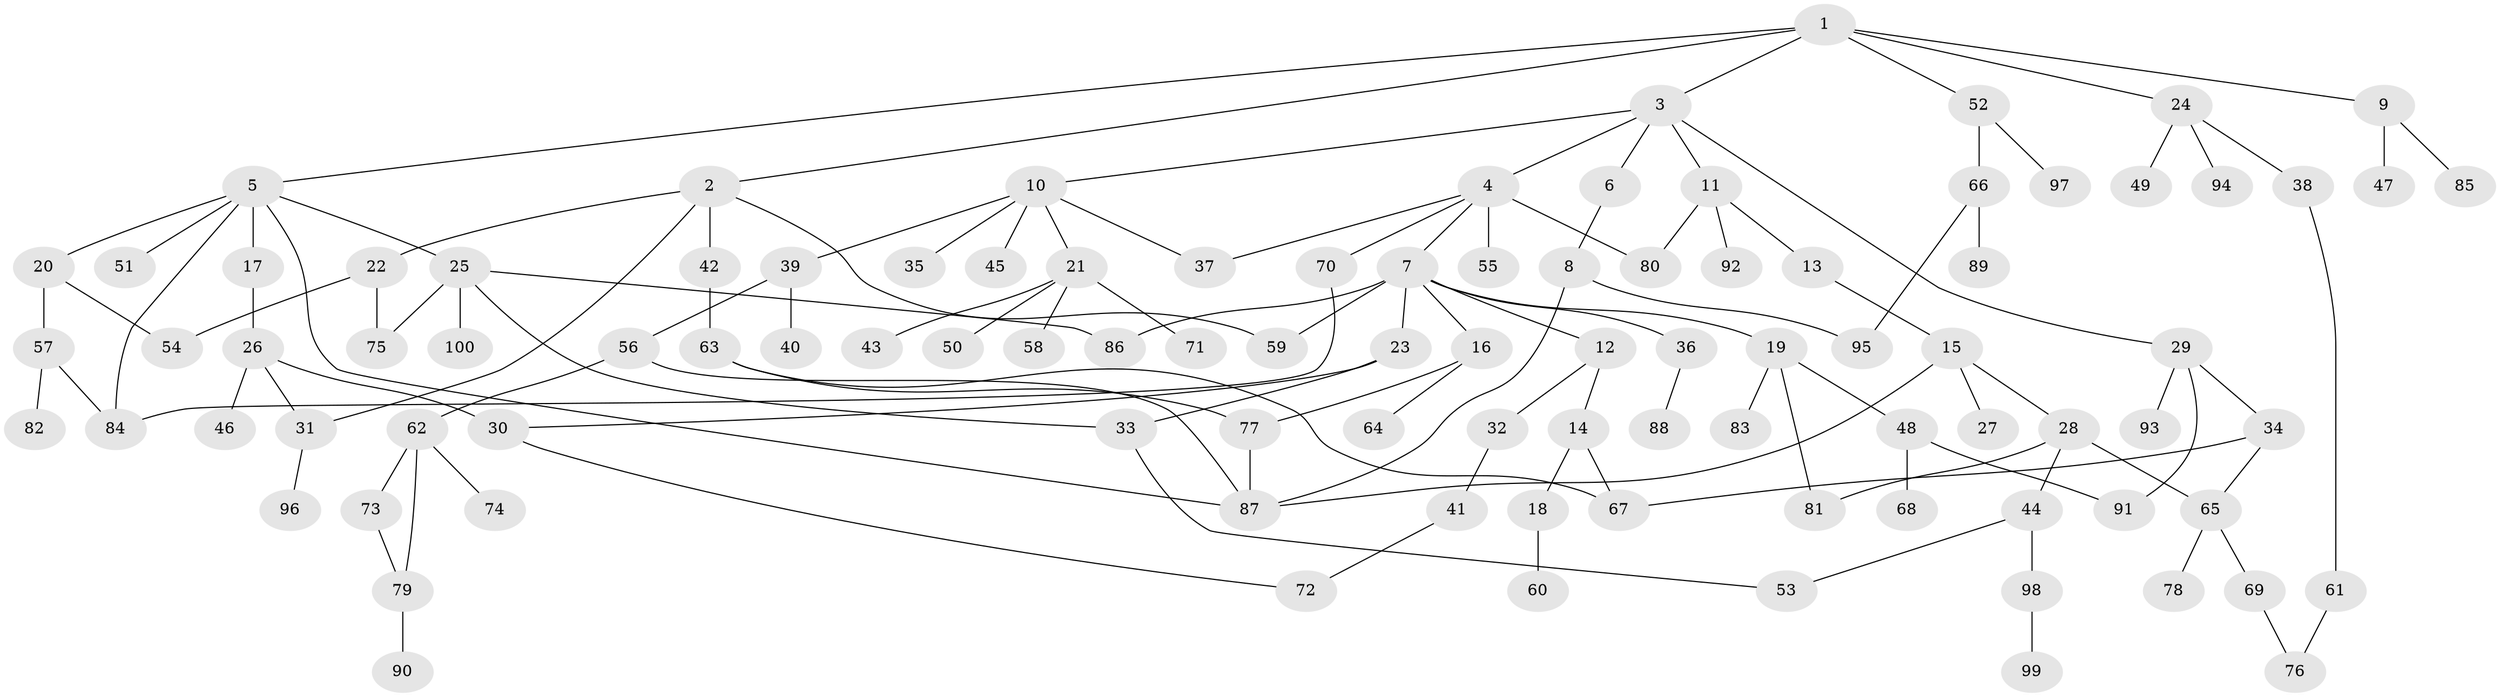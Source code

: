 // Generated by graph-tools (version 1.1) at 2025/38/02/21/25 10:38:51]
// undirected, 100 vertices, 125 edges
graph export_dot {
graph [start="1"]
  node [color=gray90,style=filled];
  1;
  2;
  3;
  4;
  5;
  6;
  7;
  8;
  9;
  10;
  11;
  12;
  13;
  14;
  15;
  16;
  17;
  18;
  19;
  20;
  21;
  22;
  23;
  24;
  25;
  26;
  27;
  28;
  29;
  30;
  31;
  32;
  33;
  34;
  35;
  36;
  37;
  38;
  39;
  40;
  41;
  42;
  43;
  44;
  45;
  46;
  47;
  48;
  49;
  50;
  51;
  52;
  53;
  54;
  55;
  56;
  57;
  58;
  59;
  60;
  61;
  62;
  63;
  64;
  65;
  66;
  67;
  68;
  69;
  70;
  71;
  72;
  73;
  74;
  75;
  76;
  77;
  78;
  79;
  80;
  81;
  82;
  83;
  84;
  85;
  86;
  87;
  88;
  89;
  90;
  91;
  92;
  93;
  94;
  95;
  96;
  97;
  98;
  99;
  100;
  1 -- 2;
  1 -- 3;
  1 -- 5;
  1 -- 9;
  1 -- 24;
  1 -- 52;
  2 -- 22;
  2 -- 42;
  2 -- 59;
  2 -- 31;
  3 -- 4;
  3 -- 6;
  3 -- 10;
  3 -- 11;
  3 -- 29;
  4 -- 7;
  4 -- 55;
  4 -- 70;
  4 -- 80;
  4 -- 37;
  5 -- 17;
  5 -- 20;
  5 -- 25;
  5 -- 51;
  5 -- 84;
  5 -- 87;
  6 -- 8;
  7 -- 12;
  7 -- 16;
  7 -- 19;
  7 -- 23;
  7 -- 36;
  7 -- 86;
  7 -- 59;
  8 -- 87;
  8 -- 95;
  9 -- 47;
  9 -- 85;
  10 -- 21;
  10 -- 35;
  10 -- 37;
  10 -- 39;
  10 -- 45;
  11 -- 13;
  11 -- 92;
  11 -- 80;
  12 -- 14;
  12 -- 32;
  13 -- 15;
  14 -- 18;
  14 -- 67;
  15 -- 27;
  15 -- 28;
  15 -- 87;
  16 -- 64;
  16 -- 77;
  17 -- 26;
  18 -- 60;
  19 -- 48;
  19 -- 83;
  19 -- 81;
  20 -- 57;
  20 -- 54;
  21 -- 43;
  21 -- 50;
  21 -- 58;
  21 -- 71;
  22 -- 54;
  22 -- 75;
  23 -- 30;
  23 -- 33;
  24 -- 38;
  24 -- 49;
  24 -- 94;
  25 -- 33;
  25 -- 75;
  25 -- 100;
  25 -- 86;
  26 -- 31;
  26 -- 46;
  26 -- 30;
  28 -- 44;
  28 -- 65;
  28 -- 81;
  29 -- 34;
  29 -- 91;
  29 -- 93;
  30 -- 72;
  31 -- 96;
  32 -- 41;
  33 -- 53;
  34 -- 67;
  34 -- 65;
  36 -- 88;
  38 -- 61;
  39 -- 40;
  39 -- 56;
  41 -- 72;
  42 -- 63;
  44 -- 98;
  44 -- 53;
  48 -- 68;
  48 -- 91;
  52 -- 66;
  52 -- 97;
  56 -- 62;
  56 -- 87;
  57 -- 82;
  57 -- 84;
  61 -- 76;
  62 -- 73;
  62 -- 74;
  62 -- 79;
  63 -- 77;
  63 -- 67;
  65 -- 69;
  65 -- 78;
  66 -- 89;
  66 -- 95;
  69 -- 76;
  70 -- 84;
  73 -- 79;
  77 -- 87;
  79 -- 90;
  98 -- 99;
}
